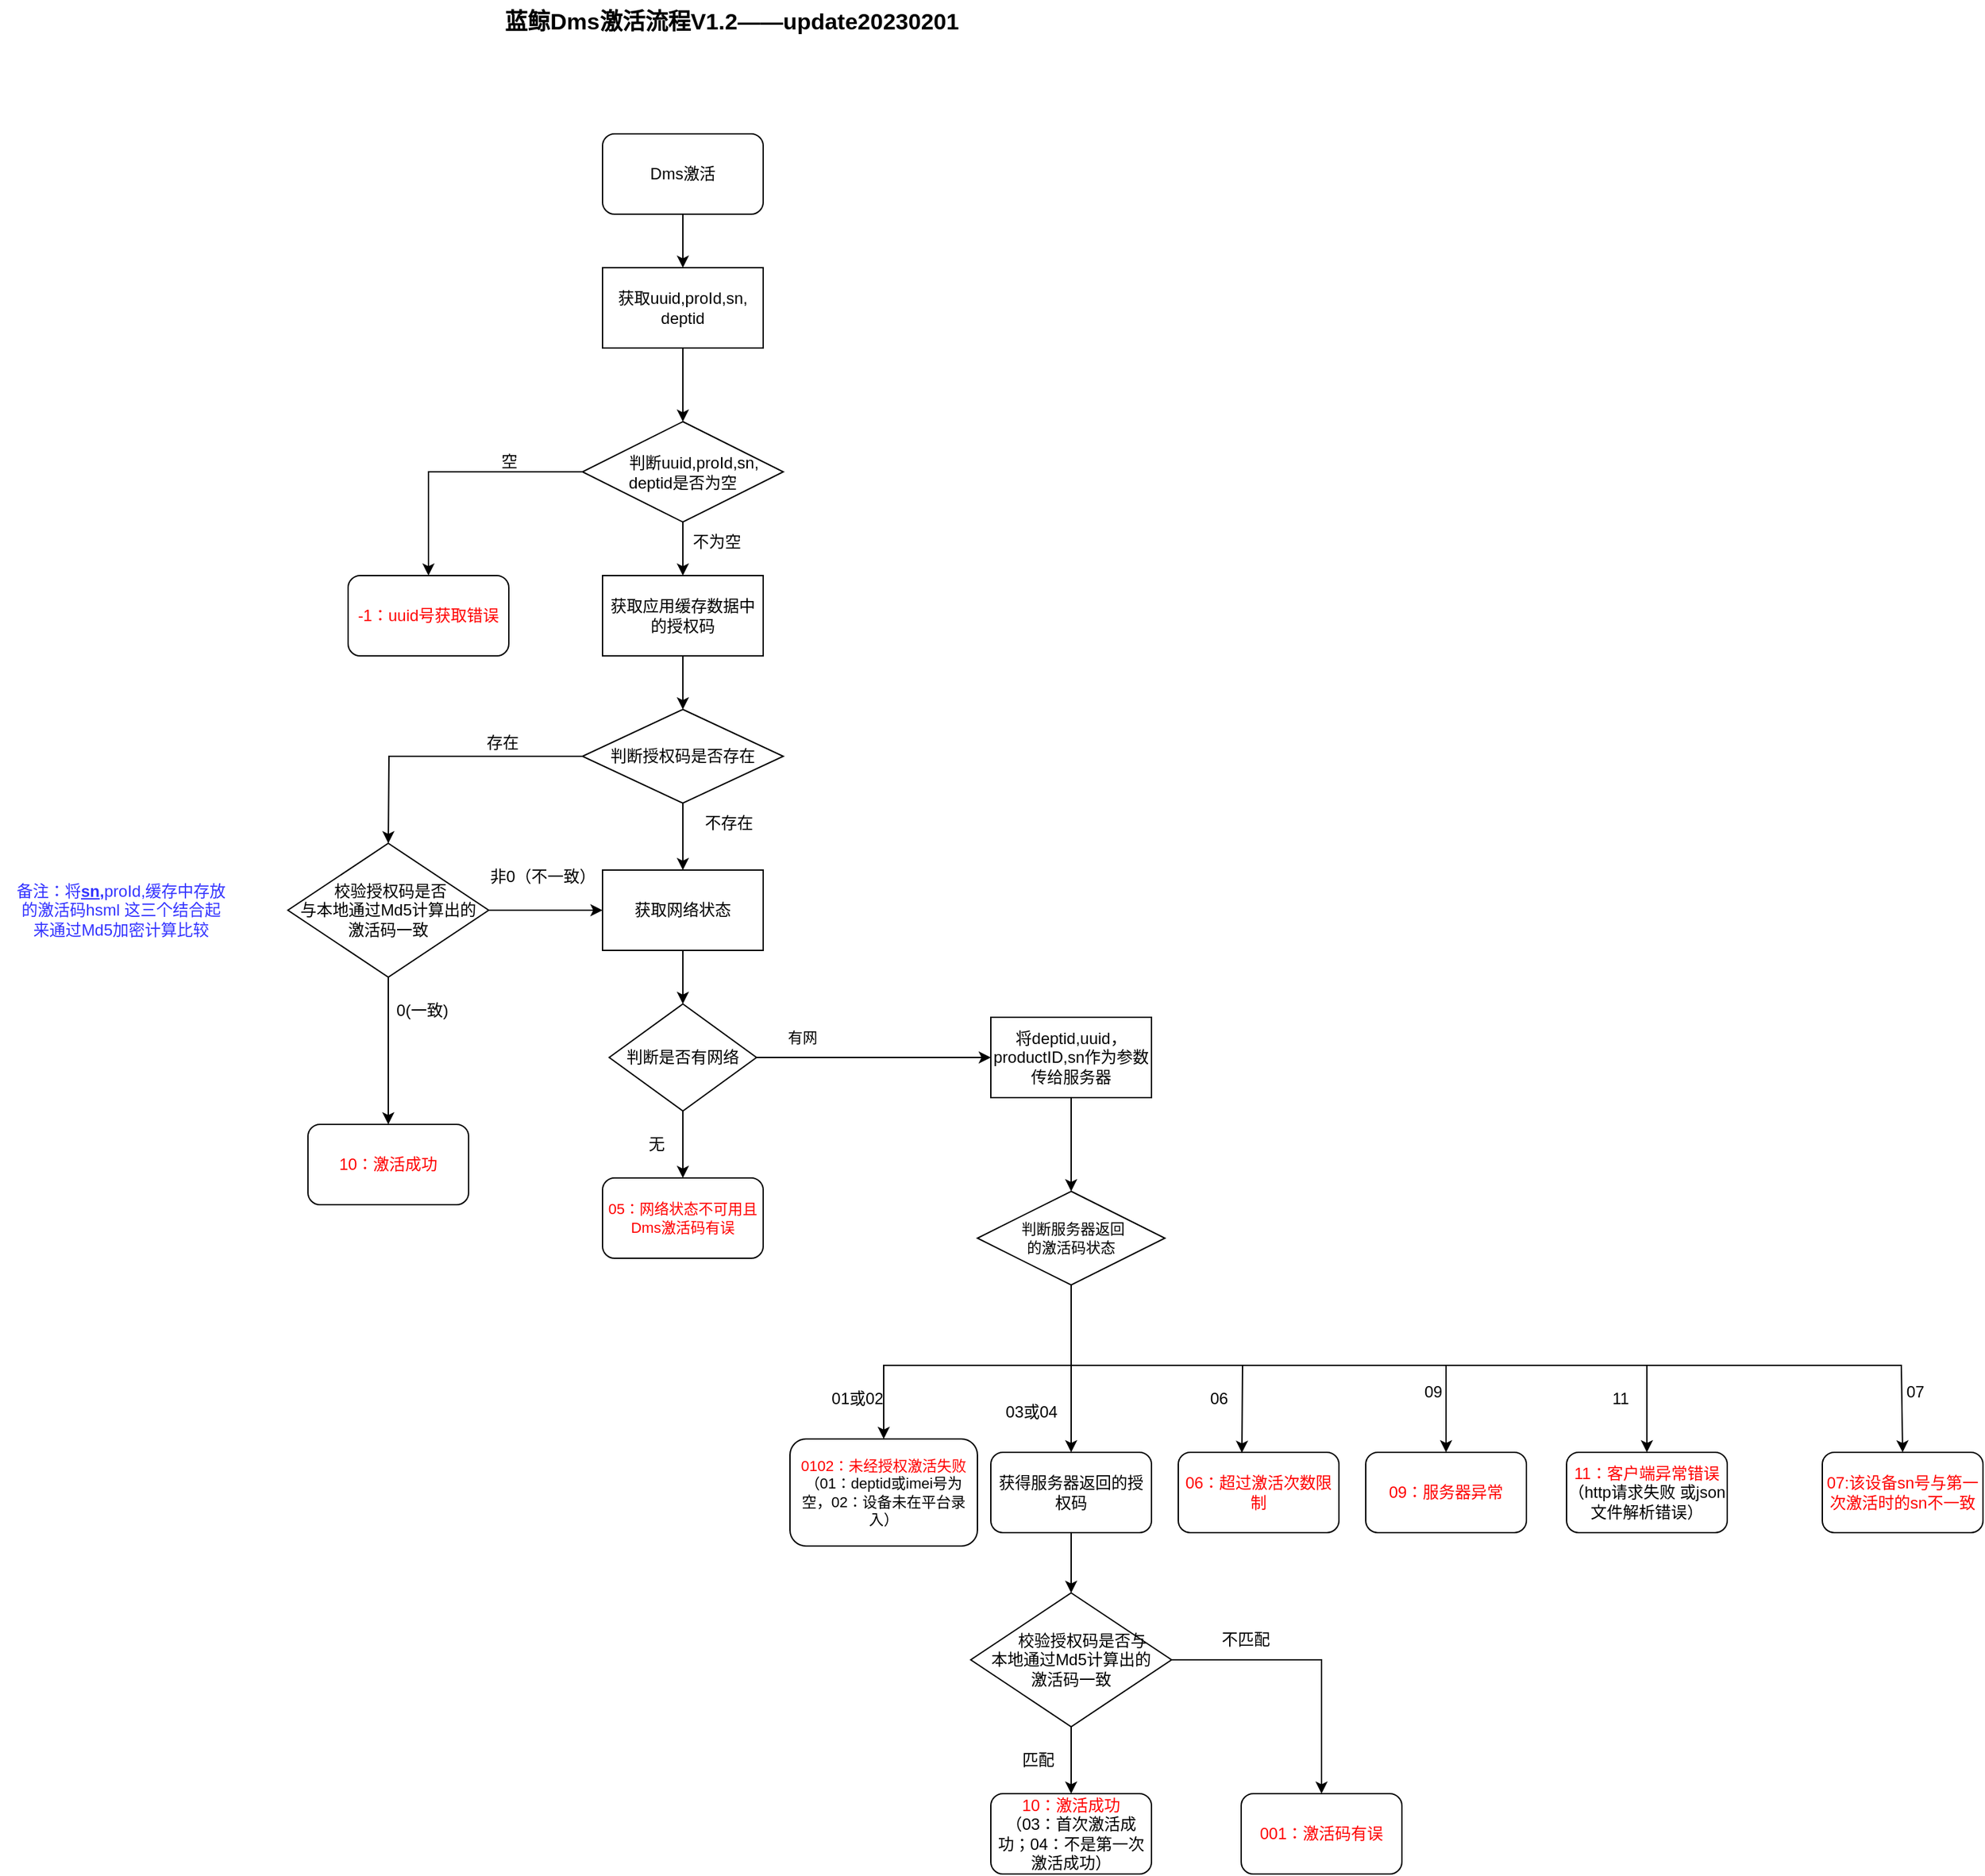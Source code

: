 <mxfile version="20.8.14" type="github">
  <diagram id="dVPN6Az_JV8mQzL0Mhv4" name="第 1 页">
    <mxGraphModel dx="2422" dy="904" grid="1" gridSize="10" guides="1" tooltips="1" connect="1" arrows="1" fold="1" page="1" pageScale="1" pageWidth="827" pageHeight="1169" math="0" shadow="0">
      <root>
        <mxCell id="0" />
        <mxCell id="1" parent="0" />
        <mxCell id="tPoV7xMAZ7bKmxHOf0KI-3" value="" style="edgeStyle=orthogonalEdgeStyle;rounded=0;orthogonalLoop=1;jettySize=auto;html=1;" parent="1" source="tPoV7xMAZ7bKmxHOf0KI-1" target="tPoV7xMAZ7bKmxHOf0KI-2" edge="1">
          <mxGeometry relative="1" as="geometry" />
        </mxCell>
        <mxCell id="tPoV7xMAZ7bKmxHOf0KI-1" value="Dms激活" style="rounded=1;whiteSpace=wrap;html=1;" parent="1" vertex="1">
          <mxGeometry x="350" y="290" width="120" height="60" as="geometry" />
        </mxCell>
        <mxCell id="tPoV7xMAZ7bKmxHOf0KI-5" value="" style="edgeStyle=orthogonalEdgeStyle;rounded=0;orthogonalLoop=1;jettySize=auto;html=1;" parent="1" source="tPoV7xMAZ7bKmxHOf0KI-2" target="tPoV7xMAZ7bKmxHOf0KI-4" edge="1">
          <mxGeometry relative="1" as="geometry" />
        </mxCell>
        <mxCell id="tPoV7xMAZ7bKmxHOf0KI-2" value="获取uuid,proId,sn,&lt;br style=&quot;border-color: var(--border-color);&quot;&gt;deptid" style="rounded=0;whiteSpace=wrap;html=1;" parent="1" vertex="1">
          <mxGeometry x="350" y="390" width="120" height="60" as="geometry" />
        </mxCell>
        <mxCell id="tPoV7xMAZ7bKmxHOf0KI-7" style="edgeStyle=orthogonalEdgeStyle;rounded=0;orthogonalLoop=1;jettySize=auto;html=1;entryX=0.5;entryY=0;entryDx=0;entryDy=0;" parent="1" source="tPoV7xMAZ7bKmxHOf0KI-4" target="tPoV7xMAZ7bKmxHOf0KI-6" edge="1">
          <mxGeometry relative="1" as="geometry" />
        </mxCell>
        <mxCell id="tPoV7xMAZ7bKmxHOf0KI-10" value="" style="edgeStyle=orthogonalEdgeStyle;rounded=0;orthogonalLoop=1;jettySize=auto;html=1;fontColor=#d51515;" parent="1" source="tPoV7xMAZ7bKmxHOf0KI-4" target="tPoV7xMAZ7bKmxHOf0KI-9" edge="1">
          <mxGeometry relative="1" as="geometry" />
        </mxCell>
        <mxCell id="tPoV7xMAZ7bKmxHOf0KI-4" value="&amp;nbsp; &amp;nbsp; &amp;nbsp;判断uuid,proId,sn,&lt;br&gt;deptid是否为空" style="rhombus;whiteSpace=wrap;html=1;" parent="1" vertex="1">
          <mxGeometry x="335" y="505" width="150" height="75" as="geometry" />
        </mxCell>
        <mxCell id="tPoV7xMAZ7bKmxHOf0KI-6" value="&lt;font color=&quot;#ff0000&quot;&gt;-1：uuid号获取错误&lt;/font&gt;" style="rounded=1;whiteSpace=wrap;html=1;" parent="1" vertex="1">
          <mxGeometry x="160" y="620" width="120" height="60" as="geometry" />
        </mxCell>
        <mxCell id="tPoV7xMAZ7bKmxHOf0KI-8" value="空" style="text;html=1;align=center;verticalAlign=middle;resizable=0;points=[];autosize=1;strokeColor=none;fillColor=none;" parent="1" vertex="1">
          <mxGeometry x="260" y="520" width="40" height="30" as="geometry" />
        </mxCell>
        <mxCell id="tPoV7xMAZ7bKmxHOf0KI-12" value="" style="edgeStyle=orthogonalEdgeStyle;rounded=0;orthogonalLoop=1;jettySize=auto;html=1;fontColor=#000000;" parent="1" source="tPoV7xMAZ7bKmxHOf0KI-9" target="tPoV7xMAZ7bKmxHOf0KI-11" edge="1">
          <mxGeometry relative="1" as="geometry" />
        </mxCell>
        <mxCell id="tPoV7xMAZ7bKmxHOf0KI-9" value="&lt;font color=&quot;#000000&quot;&gt;获取应用缓存数据中的授权码&lt;/font&gt;" style="rounded=0;whiteSpace=wrap;html=1;fontColor=#d51515;" parent="1" vertex="1">
          <mxGeometry x="350" y="620" width="120" height="60" as="geometry" />
        </mxCell>
        <mxCell id="tPoV7xMAZ7bKmxHOf0KI-14" style="edgeStyle=orthogonalEdgeStyle;rounded=0;orthogonalLoop=1;jettySize=auto;html=1;entryX=0.5;entryY=0;entryDx=0;entryDy=0;fontColor=#000000;" parent="1" source="tPoV7xMAZ7bKmxHOf0KI-11" edge="1">
          <mxGeometry relative="1" as="geometry">
            <mxPoint x="190" y="820" as="targetPoint" />
          </mxGeometry>
        </mxCell>
        <mxCell id="tPoV7xMAZ7bKmxHOf0KI-37" value="" style="edgeStyle=orthogonalEdgeStyle;rounded=0;orthogonalLoop=1;jettySize=auto;html=1;fontColor=#000000;" parent="1" source="tPoV7xMAZ7bKmxHOf0KI-11" target="tPoV7xMAZ7bKmxHOf0KI-35" edge="1">
          <mxGeometry relative="1" as="geometry" />
        </mxCell>
        <mxCell id="tPoV7xMAZ7bKmxHOf0KI-11" value="判断授权码是否存在" style="rhombus;whiteSpace=wrap;html=1;fontColor=#000000;" parent="1" vertex="1">
          <mxGeometry x="335" y="720" width="150" height="70" as="geometry" />
        </mxCell>
        <mxCell id="tPoV7xMAZ7bKmxHOf0KI-15" value="存在" style="text;html=1;align=center;verticalAlign=middle;resizable=0;points=[];autosize=1;strokeColor=none;fillColor=none;fontColor=#000000;" parent="1" vertex="1">
          <mxGeometry x="250" y="730" width="50" height="30" as="geometry" />
        </mxCell>
        <mxCell id="tPoV7xMAZ7bKmxHOf0KI-17" value="&lt;font color=&quot;#ff0000&quot;&gt;10：激活成功&lt;/font&gt;" style="rounded=1;whiteSpace=wrap;html=1;fontColor=#000000;" parent="1" vertex="1">
          <mxGeometry x="130" y="1030" width="120" height="60" as="geometry" />
        </mxCell>
        <mxCell id="tPoV7xMAZ7bKmxHOf0KI-21" value="" style="edgeStyle=orthogonalEdgeStyle;rounded=0;orthogonalLoop=1;jettySize=auto;html=1;fontColor=#FF0000;" parent="1" source="tPoV7xMAZ7bKmxHOf0KI-19" target="tPoV7xMAZ7bKmxHOf0KI-17" edge="1">
          <mxGeometry relative="1" as="geometry" />
        </mxCell>
        <mxCell id="tPoV7xMAZ7bKmxHOf0KI-36" value="" style="edgeStyle=orthogonalEdgeStyle;rounded=0;orthogonalLoop=1;jettySize=auto;html=1;fontColor=#000000;" parent="1" source="tPoV7xMAZ7bKmxHOf0KI-19" target="tPoV7xMAZ7bKmxHOf0KI-35" edge="1">
          <mxGeometry relative="1" as="geometry" />
        </mxCell>
        <mxCell id="tPoV7xMAZ7bKmxHOf0KI-19" value="&lt;span style=&quot;color: rgb(0, 0, 0);&quot;&gt;&amp;nbsp;校验授权码是否&lt;br&gt;与本地通过Md5计算出的&lt;br&gt;激活码一致&lt;/span&gt;" style="rhombus;whiteSpace=wrap;html=1;fontColor=#FF0000;" parent="1" vertex="1">
          <mxGeometry x="115" y="820" width="150" height="100" as="geometry" />
        </mxCell>
        <mxCell id="tPoV7xMAZ7bKmxHOf0KI-22" value="&lt;font color=&quot;#000000&quot;&gt;0(一致)&lt;/font&gt;" style="text;html=1;align=center;verticalAlign=middle;resizable=0;points=[];autosize=1;strokeColor=none;fillColor=none;fontColor=#FF0000;" parent="1" vertex="1">
          <mxGeometry x="185" y="930" width="60" height="30" as="geometry" />
        </mxCell>
        <mxCell id="tPoV7xMAZ7bKmxHOf0KI-25" value="不存在" style="text;html=1;align=center;verticalAlign=middle;resizable=0;points=[];autosize=1;strokeColor=none;fillColor=none;fontColor=#000000;" parent="1" vertex="1">
          <mxGeometry x="414" y="790" width="60" height="30" as="geometry" />
        </mxCell>
        <mxCell id="tPoV7xMAZ7bKmxHOf0KI-33" value="非0（不一致）" style="text;html=1;align=center;verticalAlign=middle;resizable=0;points=[];autosize=1;strokeColor=none;fillColor=none;fontColor=#000000;" parent="1" vertex="1">
          <mxGeometry x="255" y="830" width="100" height="30" as="geometry" />
        </mxCell>
        <mxCell id="tPoV7xMAZ7bKmxHOf0KI-40" value="" style="edgeStyle=orthogonalEdgeStyle;rounded=0;orthogonalLoop=1;jettySize=auto;html=1;fontColor=#000000;" parent="1" source="tPoV7xMAZ7bKmxHOf0KI-34" edge="1">
          <mxGeometry relative="1" as="geometry">
            <mxPoint x="410" y="1070" as="targetPoint" />
          </mxGeometry>
        </mxCell>
        <mxCell id="tPoV7xMAZ7bKmxHOf0KI-58" value="" style="edgeStyle=none;shape=connector;rounded=0;orthogonalLoop=1;jettySize=auto;html=1;labelBackgroundColor=default;strokeColor=default;fontFamily=Helvetica;fontSize=11;fontColor=#FF0000;endArrow=classic;" parent="1" source="tPoV7xMAZ7bKmxHOf0KI-34" target="tPoV7xMAZ7bKmxHOf0KI-57" edge="1">
          <mxGeometry relative="1" as="geometry" />
        </mxCell>
        <mxCell id="tPoV7xMAZ7bKmxHOf0KI-34" value="判断是否有网络" style="rhombus;whiteSpace=wrap;html=1;fontColor=#000000;" parent="1" vertex="1">
          <mxGeometry x="355" y="940" width="110" height="80" as="geometry" />
        </mxCell>
        <mxCell id="tPoV7xMAZ7bKmxHOf0KI-38" value="" style="edgeStyle=orthogonalEdgeStyle;rounded=0;orthogonalLoop=1;jettySize=auto;html=1;fontColor=#000000;" parent="1" source="tPoV7xMAZ7bKmxHOf0KI-35" target="tPoV7xMAZ7bKmxHOf0KI-34" edge="1">
          <mxGeometry relative="1" as="geometry" />
        </mxCell>
        <mxCell id="tPoV7xMAZ7bKmxHOf0KI-35" value="获取网络状态" style="rounded=0;whiteSpace=wrap;html=1;fontColor=#000000;" parent="1" vertex="1">
          <mxGeometry x="350" y="840" width="120" height="60" as="geometry" />
        </mxCell>
        <mxCell id="tPoV7xMAZ7bKmxHOf0KI-43" value="无" style="text;html=1;align=center;verticalAlign=middle;resizable=0;points=[];autosize=1;strokeColor=none;fillColor=none;fontColor=#000000;" parent="1" vertex="1">
          <mxGeometry x="370" y="1030" width="40" height="30" as="geometry" />
        </mxCell>
        <mxCell id="tPoV7xMAZ7bKmxHOf0KI-54" value="&lt;font color=&quot;#ff0000&quot;&gt;05：网络状态不可用且Dms激活码有误&lt;/font&gt;" style="rounded=1;whiteSpace=wrap;html=1;fontFamily=Helvetica;fontSize=11;fontColor=#000000;" parent="1" vertex="1">
          <mxGeometry x="350" y="1070" width="120" height="60" as="geometry" />
        </mxCell>
        <mxCell id="tPoV7xMAZ7bKmxHOf0KI-61" value="" style="edgeStyle=none;shape=connector;rounded=0;orthogonalLoop=1;jettySize=auto;html=1;labelBackgroundColor=default;strokeColor=default;fontFamily=Helvetica;fontSize=11;fontColor=#000000;endArrow=classic;" parent="1" source="tPoV7xMAZ7bKmxHOf0KI-57" target="tPoV7xMAZ7bKmxHOf0KI-60" edge="1">
          <mxGeometry relative="1" as="geometry" />
        </mxCell>
        <mxCell id="tPoV7xMAZ7bKmxHOf0KI-57" value="将deptid,uuid，productID,sn作为参数传给服务器" style="whiteSpace=wrap;html=1;fontColor=#000000;" parent="1" vertex="1">
          <mxGeometry x="640" y="950" width="120" height="60" as="geometry" />
        </mxCell>
        <mxCell id="tPoV7xMAZ7bKmxHOf0KI-59" value="&lt;font color=&quot;#000000&quot;&gt;有网&lt;/font&gt;" style="text;html=1;align=center;verticalAlign=middle;resizable=0;points=[];autosize=1;strokeColor=none;fillColor=none;fontSize=11;fontFamily=Helvetica;fontColor=#FF0000;" parent="1" vertex="1">
          <mxGeometry x="474" y="950" width="50" height="30" as="geometry" />
        </mxCell>
        <mxCell id="tPoV7xMAZ7bKmxHOf0KI-65" style="edgeStyle=orthogonalEdgeStyle;rounded=0;orthogonalLoop=1;jettySize=auto;html=1;entryX=0.5;entryY=0;entryDx=0;entryDy=0;" parent="1" source="tPoV7xMAZ7bKmxHOf0KI-60" target="tPoV7xMAZ7bKmxHOf0KI-62" edge="1">
          <mxGeometry relative="1" as="geometry">
            <Array as="points">
              <mxPoint x="700" y="1210" />
              <mxPoint x="560" y="1210" />
            </Array>
          </mxGeometry>
        </mxCell>
        <mxCell id="tPoV7xMAZ7bKmxHOf0KI-60" value="&amp;nbsp;判断服务器返回&lt;br&gt;的激活码状态" style="rhombus;whiteSpace=wrap;html=1;fontColor=#000000;fontFamily=Helvetica;fontSize=11;" parent="1" vertex="1">
          <mxGeometry x="630" y="1080" width="140" height="70" as="geometry" />
        </mxCell>
        <mxCell id="tPoV7xMAZ7bKmxHOf0KI-62" value="&lt;font color=&quot;#ff0000&quot;&gt;0102：未经授权激活失败&lt;/font&gt;（01：deptid或imei号为空，02：设备未在平台录入）" style="rounded=1;whiteSpace=wrap;html=1;fontFamily=Helvetica;fontSize=11;fontColor=#000000;" parent="1" vertex="1">
          <mxGeometry x="490" y="1265" width="140" height="80" as="geometry" />
        </mxCell>
        <mxCell id="tPoV7xMAZ7bKmxHOf0KI-66" value="01或02" style="text;html=1;align=center;verticalAlign=middle;resizable=0;points=[];autosize=1;strokeColor=none;fillColor=none;" parent="1" vertex="1">
          <mxGeometry x="510" y="1220" width="60" height="30" as="geometry" />
        </mxCell>
        <mxCell id="tPoV7xMAZ7bKmxHOf0KI-81" value="" style="edgeStyle=orthogonalEdgeStyle;rounded=0;orthogonalLoop=1;jettySize=auto;html=1;fontColor=#000000;" parent="1" source="tPoV7xMAZ7bKmxHOf0KI-67" target="tPoV7xMAZ7bKmxHOf0KI-80" edge="1">
          <mxGeometry relative="1" as="geometry" />
        </mxCell>
        <mxCell id="tPoV7xMAZ7bKmxHOf0KI-67" value="&lt;font color=&quot;#000000&quot;&gt;获得服务器返回的授权码&lt;/font&gt;" style="rounded=1;whiteSpace=wrap;html=1;fontColor=#FF0000;" parent="1" vertex="1">
          <mxGeometry x="640" y="1275" width="120" height="60" as="geometry" />
        </mxCell>
        <mxCell id="tPoV7xMAZ7bKmxHOf0KI-68" value="" style="endArrow=classic;html=1;rounded=0;fontColor=#FF0000;entryX=0.5;entryY=0;entryDx=0;entryDy=0;" parent="1" target="tPoV7xMAZ7bKmxHOf0KI-67" edge="1">
          <mxGeometry width="50" height="50" relative="1" as="geometry">
            <mxPoint x="700" y="1210" as="sourcePoint" />
            <mxPoint x="725" y="1200" as="targetPoint" />
          </mxGeometry>
        </mxCell>
        <mxCell id="tPoV7xMAZ7bKmxHOf0KI-69" value="06：超过激活次数限制" style="rounded=1;whiteSpace=wrap;html=1;fontColor=#FF0000;" parent="1" vertex="1">
          <mxGeometry x="780" y="1275" width="120" height="60" as="geometry" />
        </mxCell>
        <mxCell id="tPoV7xMAZ7bKmxHOf0KI-70" value="" style="endArrow=classic;html=1;rounded=0;fontColor=#FF0000;entryX=0.396;entryY=0.006;entryDx=0;entryDy=0;entryPerimeter=0;" parent="1" target="tPoV7xMAZ7bKmxHOf0KI-69" edge="1">
          <mxGeometry width="50" height="50" relative="1" as="geometry">
            <mxPoint x="700" y="1210" as="sourcePoint" />
            <mxPoint x="827" y="1170" as="targetPoint" />
            <Array as="points">
              <mxPoint x="828" y="1210" />
            </Array>
          </mxGeometry>
        </mxCell>
        <mxCell id="tPoV7xMAZ7bKmxHOf0KI-71" value="&lt;font color=&quot;#000000&quot;&gt;03或04&lt;/font&gt;" style="text;html=1;align=center;verticalAlign=middle;resizable=0;points=[];autosize=1;strokeColor=none;fillColor=none;fontColor=#FF0000;" parent="1" vertex="1">
          <mxGeometry x="640" y="1230" width="60" height="30" as="geometry" />
        </mxCell>
        <mxCell id="tPoV7xMAZ7bKmxHOf0KI-72" value="06" style="text;html=1;align=center;verticalAlign=middle;resizable=0;points=[];autosize=1;strokeColor=none;fillColor=none;fontColor=#000000;" parent="1" vertex="1">
          <mxGeometry x="790" y="1220" width="40" height="30" as="geometry" />
        </mxCell>
        <mxCell id="tPoV7xMAZ7bKmxHOf0KI-73" value="&lt;span style=&quot;color: rgb(255, 0, 0);&quot;&gt;09：服务器异常&lt;/span&gt;" style="rounded=1;whiteSpace=wrap;html=1;fontColor=#000000;" parent="1" vertex="1">
          <mxGeometry x="920" y="1275" width="120" height="60" as="geometry" />
        </mxCell>
        <mxCell id="tPoV7xMAZ7bKmxHOf0KI-74" value="" style="endArrow=classic;html=1;rounded=0;fontColor=#000000;entryX=0.5;entryY=0;entryDx=0;entryDy=0;" parent="1" target="tPoV7xMAZ7bKmxHOf0KI-73" edge="1">
          <mxGeometry width="50" height="50" relative="1" as="geometry">
            <mxPoint x="820" y="1210" as="sourcePoint" />
            <mxPoint x="960" y="1160" as="targetPoint" />
            <Array as="points">
              <mxPoint x="980" y="1210" />
            </Array>
          </mxGeometry>
        </mxCell>
        <mxCell id="tPoV7xMAZ7bKmxHOf0KI-75" value="09" style="text;html=1;align=center;verticalAlign=middle;resizable=0;points=[];autosize=1;strokeColor=none;fillColor=none;fontColor=#000000;" parent="1" vertex="1">
          <mxGeometry x="950" y="1215" width="40" height="30" as="geometry" />
        </mxCell>
        <mxCell id="tPoV7xMAZ7bKmxHOf0KI-76" value="&lt;span style=&quot;color: rgb(255, 0, 0);&quot;&gt;11：客户端异常错误&lt;/span&gt;（http请求失败 或json文件解析错误）" style="rounded=1;whiteSpace=wrap;html=1;fontColor=#000000;" parent="1" vertex="1">
          <mxGeometry x="1070" y="1275" width="120" height="60" as="geometry" />
        </mxCell>
        <mxCell id="tPoV7xMAZ7bKmxHOf0KI-77" value="" style="endArrow=classic;html=1;rounded=0;fontColor=#000000;entryX=0.5;entryY=0;entryDx=0;entryDy=0;" parent="1" target="tPoV7xMAZ7bKmxHOf0KI-76" edge="1">
          <mxGeometry width="50" height="50" relative="1" as="geometry">
            <mxPoint x="980" y="1210" as="sourcePoint" />
            <mxPoint x="1110" y="1140" as="targetPoint" />
            <Array as="points">
              <mxPoint x="1130" y="1210" />
            </Array>
          </mxGeometry>
        </mxCell>
        <mxCell id="tPoV7xMAZ7bKmxHOf0KI-78" value="11" style="text;html=1;align=center;verticalAlign=middle;resizable=0;points=[];autosize=1;strokeColor=none;fillColor=none;fontColor=#000000;" parent="1" vertex="1">
          <mxGeometry x="1090" y="1220" width="40" height="30" as="geometry" />
        </mxCell>
        <mxCell id="tPoV7xMAZ7bKmxHOf0KI-84" value="" style="edgeStyle=orthogonalEdgeStyle;rounded=0;orthogonalLoop=1;jettySize=auto;html=1;fontColor=#000000;" parent="1" source="tPoV7xMAZ7bKmxHOf0KI-80" target="tPoV7xMAZ7bKmxHOf0KI-83" edge="1">
          <mxGeometry relative="1" as="geometry" />
        </mxCell>
        <mxCell id="tPoV7xMAZ7bKmxHOf0KI-86" style="edgeStyle=orthogonalEdgeStyle;rounded=0;orthogonalLoop=1;jettySize=auto;html=1;fontColor=#000000;entryX=0.5;entryY=0;entryDx=0;entryDy=0;" parent="1" source="tPoV7xMAZ7bKmxHOf0KI-80" target="tPoV7xMAZ7bKmxHOf0KI-82" edge="1">
          <mxGeometry relative="1" as="geometry">
            <mxPoint x="890" y="1520" as="targetPoint" />
          </mxGeometry>
        </mxCell>
        <mxCell id="tPoV7xMAZ7bKmxHOf0KI-80" value="&lt;span style=&quot;color: rgb(0, 0, 0);&quot;&gt;&amp;nbsp; &amp;nbsp; &amp;nbsp;校验授权码是否与&lt;br&gt;&lt;/span&gt;&lt;font color=&quot;#000000&quot;&gt;本地通过Md5计算出的&lt;/font&gt;&lt;br style=&quot;border-color: var(--border-color); color: rgb(0, 0, 0);&quot;&gt;&lt;span style=&quot;color: rgb(0, 0, 0);&quot;&gt;激活码一致&lt;/span&gt;" style="rhombus;whiteSpace=wrap;html=1;fontColor=#FF0000;" parent="1" vertex="1">
          <mxGeometry x="625" y="1380" width="150" height="100" as="geometry" />
        </mxCell>
        <mxCell id="tPoV7xMAZ7bKmxHOf0KI-82" value="&lt;font color=&quot;#ff0000&quot;&gt;001：激活码有误&lt;/font&gt;" style="rounded=1;whiteSpace=wrap;html=1;fontColor=#000000;" parent="1" vertex="1">
          <mxGeometry x="827" y="1530" width="120" height="60" as="geometry" />
        </mxCell>
        <mxCell id="tPoV7xMAZ7bKmxHOf0KI-83" value="&lt;font color=&quot;#ff0000&quot;&gt;10：激活成功&lt;br&gt;&lt;/font&gt;（03：首次激活成功；04：不是第一次激活成功）" style="rounded=1;whiteSpace=wrap;html=1;fontColor=#000000;" parent="1" vertex="1">
          <mxGeometry x="640" y="1530" width="120" height="60" as="geometry" />
        </mxCell>
        <mxCell id="tPoV7xMAZ7bKmxHOf0KI-85" value="匹配" style="text;html=1;align=center;verticalAlign=middle;resizable=0;points=[];autosize=1;strokeColor=none;fillColor=none;fontColor=#000000;" parent="1" vertex="1">
          <mxGeometry x="650" y="1490" width="50" height="30" as="geometry" />
        </mxCell>
        <mxCell id="tPoV7xMAZ7bKmxHOf0KI-87" value="&lt;font color=&quot;#000000&quot;&gt;不匹配&lt;/font&gt;" style="text;html=1;align=center;verticalAlign=middle;resizable=0;points=[];autosize=1;strokeColor=none;fillColor=none;fontColor=#FF0000;" parent="1" vertex="1">
          <mxGeometry x="800" y="1400" width="60" height="30" as="geometry" />
        </mxCell>
        <mxCell id="IS26BcnYoSCRusXqU_YQ-1" value="不为空" style="text;html=1;align=center;verticalAlign=middle;resizable=0;points=[];autosize=1;strokeColor=none;fillColor=none;fontColor=#000000;" parent="1" vertex="1">
          <mxGeometry x="405" y="580" width="60" height="30" as="geometry" />
        </mxCell>
        <mxCell id="TkL4nMvJxqvszx6FNRKD-1" value="&lt;font color=&quot;#ff0000&quot;&gt;07:该设备sn号与第一次激活时的sn不一致&lt;/font&gt;" style="rounded=1;whiteSpace=wrap;html=1;fontColor=#000000;" parent="1" vertex="1">
          <mxGeometry x="1261" y="1275" width="120" height="60" as="geometry" />
        </mxCell>
        <mxCell id="TkL4nMvJxqvszx6FNRKD-2" value="" style="endArrow=classic;html=1;rounded=0;fontColor=#000000;entryX=0.5;entryY=0;entryDx=0;entryDy=0;" parent="1" target="TkL4nMvJxqvszx6FNRKD-1" edge="1">
          <mxGeometry width="50" height="50" relative="1" as="geometry">
            <mxPoint x="1130" y="1210" as="sourcePoint" />
            <mxPoint x="860" y="1370" as="targetPoint" />
            <Array as="points">
              <mxPoint x="1320" y="1210" />
            </Array>
          </mxGeometry>
        </mxCell>
        <mxCell id="TkL4nMvJxqvszx6FNRKD-3" value="07" style="text;html=1;align=center;verticalAlign=middle;resizable=0;points=[];autosize=1;strokeColor=none;fillColor=none;fontColor=#000000;" parent="1" vertex="1">
          <mxGeometry x="1310" y="1215" width="40" height="30" as="geometry" />
        </mxCell>
        <mxCell id="TkL4nMvJxqvszx6FNRKD-4" value="&lt;font size=&quot;1&quot; style=&quot;&quot; color=&quot;#000000&quot;&gt;&lt;b style=&quot;font-size: 17px;&quot;&gt;蓝鲸Dms激活流程V1.2——update20230201&lt;/b&gt;&lt;/font&gt;" style="text;whiteSpace=wrap;html=1;fontColor=#FF0000;" parent="1" vertex="1">
          <mxGeometry x="275" y="190" width="375" height="40" as="geometry" />
        </mxCell>
        <mxCell id="S8rcF95gPWuwwPJ6Z7Zs-1" value="&lt;font color=&quot;#3333ff&quot;&gt;备注：将&lt;b&gt;&lt;u&gt;sn&lt;/u&gt;,&lt;/b&gt;proId,缓存中存放&lt;/font&gt;&lt;br style=&quot;border-color: var(--border-color); color: rgb(51, 51, 255);&quot;&gt;&lt;span style=&quot;color: rgb(51, 51, 255);&quot;&gt;的激活码hsml 这三个结合起&lt;/span&gt;&lt;br style=&quot;border-color: var(--border-color); color: rgb(51, 51, 255);&quot;&gt;&lt;span style=&quot;color: rgb(51, 51, 255);&quot;&gt;来通过Md5加密计算比较&lt;/span&gt;" style="text;html=1;align=center;verticalAlign=middle;resizable=0;points=[];autosize=1;strokeColor=none;fillColor=none;" vertex="1" parent="1">
          <mxGeometry x="-100" y="840" width="180" height="60" as="geometry" />
        </mxCell>
      </root>
    </mxGraphModel>
  </diagram>
</mxfile>
